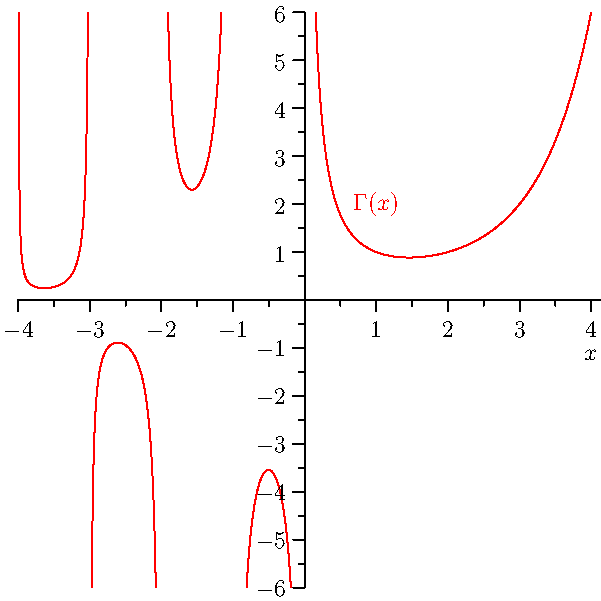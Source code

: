 import graph; 
size(300,IgnoreAspect);

bool3 branch(real x)
{
  static int lastsign=0; 
  if(x <= 0 && x == floor(x)) {lastsign=0; return false;}
  int sign=sgn(gamma(x)); 
  bool b=lastsign == 0 || sign == lastsign; 
  lastsign=sign; 
  return b ? true : default; 
}

draw(graph(gamma,-4,4,n=2000,branch),red);
 
scale(false);
xlimits(-4,4);
ylimits(-6,6);
crop();

xaxis("$x$",RightTicks(NoZero));
yaxis(LeftTicks(NoZero));

label("$\Gamma(x)$",(1,2),red);
